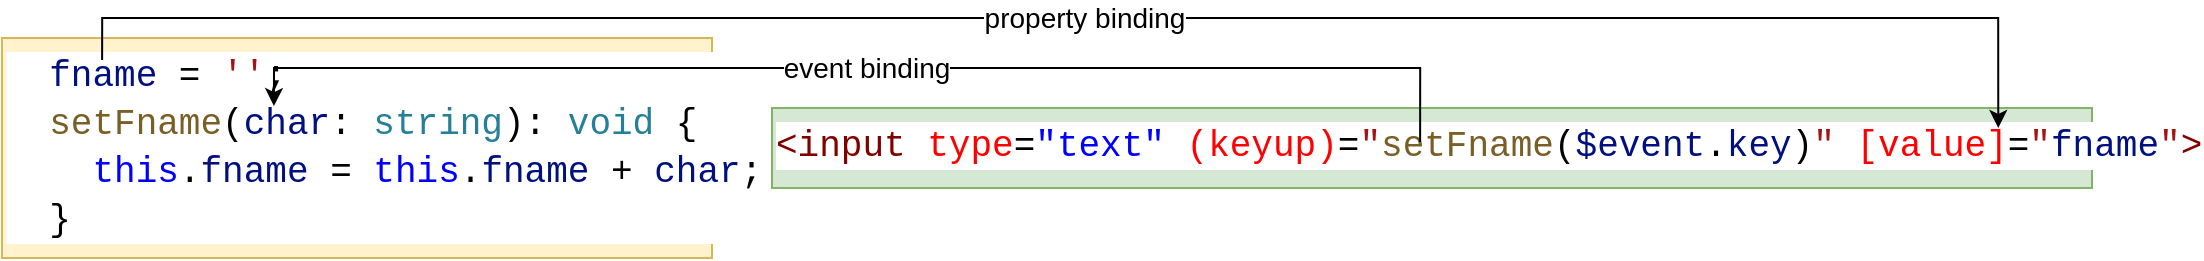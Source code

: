 <mxfile version="14.7.6" type="device"><diagram id="rs47MZBdiqID_HXAhMCf" name="Page-1"><mxGraphModel dx="868" dy="492" grid="1" gridSize="10" guides="1" tooltips="1" connect="1" arrows="1" fold="1" page="1" pageScale="1" pageWidth="850" pageHeight="1100" math="0" shadow="0"><root><mxCell id="0"/><mxCell id="1" parent="0"/><mxCell id="HOYNQZl5QfL2oSvkyfEH-2" value="&lt;div style=&quot;color: rgb(0, 0, 0); background-color: rgb(255, 255, 255); font-family: consolas, &amp;quot;courier new&amp;quot;, monospace; font-weight: normal; font-size: 18px; line-height: 24px;&quot;&gt;&lt;div&gt;&lt;span style=&quot;color: #800000&quot;&gt;&amp;lt;input&lt;/span&gt;&lt;span style=&quot;color: #000000&quot;&gt;&amp;nbsp;&lt;/span&gt;&lt;span style=&quot;color: #ff0000&quot;&gt;type&lt;/span&gt;&lt;span style=&quot;color: #000000&quot;&gt;=&lt;/span&gt;&lt;span style=&quot;color: #0000ff&quot;&gt;&quot;text&quot;&lt;/span&gt;&lt;span style=&quot;color: #000000&quot;&gt;&amp;nbsp;&lt;/span&gt;&lt;span style=&quot;color: #ff0000&quot;&gt;(keyup)&lt;/span&gt;&lt;span style=&quot;color: #000000&quot;&gt;=&lt;/span&gt;&lt;span style=&quot;color: #a31515&quot;&gt;&quot;&lt;/span&gt;&lt;span style=&quot;color: #795e26&quot;&gt;setFname&lt;/span&gt;&lt;span style=&quot;color: #000000&quot;&gt;(&lt;/span&gt;&lt;span style=&quot;color: #001080&quot;&gt;$event&lt;/span&gt;&lt;span style=&quot;color: #000000&quot;&gt;.&lt;/span&gt;&lt;span style=&quot;color: #001080&quot;&gt;key&lt;/span&gt;&lt;span style=&quot;color: #000000&quot;&gt;)&lt;/span&gt;&lt;span style=&quot;color: #a31515&quot;&gt;&quot;&lt;/span&gt;&lt;span style=&quot;color: #000000&quot;&gt;&amp;nbsp;&lt;/span&gt;&lt;span style=&quot;color: #ff0000&quot;&gt;[value]&lt;/span&gt;&lt;span style=&quot;color: #000000&quot;&gt;=&lt;/span&gt;&lt;span style=&quot;color: #a31515&quot;&gt;&quot;&lt;/span&gt;&lt;span style=&quot;color: #001080&quot;&gt;fname&lt;/span&gt;&lt;span style=&quot;color: #a31515&quot;&gt;&quot;&lt;/span&gt;&lt;span style=&quot;color: #800000&quot;&gt;&amp;gt;&lt;/span&gt;&lt;/div&gt;&lt;/div&gt;" style="text;whiteSpace=wrap;html=1;fontSize=13;fillColor=#d5e8d4;strokeColor=#82b366;" vertex="1" parent="1"><mxGeometry x="440" y="235" width="660" height="40" as="geometry"/></mxCell><mxCell id="HOYNQZl5QfL2oSvkyfEH-3" value="&lt;div style=&quot;color: rgb(0, 0, 0); background-color: rgb(255, 255, 255); font-family: consolas, &amp;quot;courier new&amp;quot;, monospace; font-weight: normal; font-size: 18px; line-height: 24px;&quot;&gt;&lt;div&gt;&lt;span style=&quot;color: #000000&quot;&gt;&amp;nbsp;&amp;nbsp;&lt;/span&gt;&lt;span style=&quot;color: #001080&quot;&gt;fname&lt;/span&gt;&lt;span style=&quot;color: #000000&quot;&gt;&amp;nbsp;=&amp;nbsp;&lt;/span&gt;&lt;span style=&quot;color: #a31515&quot;&gt;''&lt;/span&gt;&lt;span style=&quot;color: #000000&quot;&gt;;&lt;/span&gt;&lt;/div&gt;&lt;div&gt;&lt;span style=&quot;color: #000000&quot;&gt;&amp;nbsp;&amp;nbsp;&lt;/span&gt;&lt;span style=&quot;color: #795e26&quot;&gt;setFname&lt;/span&gt;&lt;span style=&quot;color: #000000&quot;&gt;(&lt;/span&gt;&lt;span style=&quot;color: #001080&quot;&gt;char&lt;/span&gt;&lt;span style=&quot;color: #000000&quot;&gt;:&amp;nbsp;&lt;/span&gt;&lt;span style=&quot;color: #267f99&quot;&gt;string&lt;/span&gt;&lt;span style=&quot;color: #000000&quot;&gt;):&amp;nbsp;&lt;/span&gt;&lt;span style=&quot;color: #267f99&quot;&gt;void&lt;/span&gt;&lt;span style=&quot;color: #000000&quot;&gt;&amp;nbsp;{&lt;/span&gt;&lt;/div&gt;&lt;div&gt;&lt;span style=&quot;color: #000000&quot;&gt;&amp;nbsp;&amp;nbsp;&amp;nbsp;&amp;nbsp;&lt;/span&gt;&lt;span style=&quot;color: #0000ff&quot;&gt;this&lt;/span&gt;&lt;span style=&quot;color: #000000&quot;&gt;.&lt;/span&gt;&lt;span style=&quot;color: #001080&quot;&gt;fname&lt;/span&gt;&lt;span style=&quot;color: #000000&quot;&gt;&amp;nbsp;=&amp;nbsp;&lt;/span&gt;&lt;span style=&quot;color: #0000ff&quot;&gt;this&lt;/span&gt;&lt;span style=&quot;color: #000000&quot;&gt;.&lt;/span&gt;&lt;span style=&quot;color: #001080&quot;&gt;fname&lt;/span&gt;&lt;span style=&quot;color: #000000&quot;&gt;&amp;nbsp;+&amp;nbsp;&lt;/span&gt;&lt;span style=&quot;color: #001080&quot;&gt;char&lt;/span&gt;&lt;span style=&quot;color: #000000&quot;&gt;;&lt;/span&gt;&lt;/div&gt;&lt;div&gt;&lt;span style=&quot;color: #000000&quot;&gt;&amp;nbsp;&amp;nbsp;}&lt;/span&gt;&lt;/div&gt;&lt;/div&gt;" style="text;whiteSpace=wrap;html=1;fontSize=13;fillColor=#fff2cc;strokeColor=#d6b656;" vertex="1" parent="1"><mxGeometry x="55" y="200" width="355" height="110" as="geometry"/></mxCell><mxCell id="HOYNQZl5QfL2oSvkyfEH-5" value="event binding" style="edgeStyle=orthogonalEdgeStyle;rounded=0;orthogonalLoop=1;jettySize=auto;html=1;exitX=0.491;exitY=0.3;exitDx=0;exitDy=0;fontSize=14;exitPerimeter=0;entryX=0.383;entryY=0.264;entryDx=0;entryDy=0;entryPerimeter=0;" edge="1" parent="1"><mxGeometry relative="1" as="geometry"><mxPoint x="190.965" y="234.04" as="targetPoint"/><mxPoint x="764.06" y="252" as="sourcePoint"/><Array as="points"><mxPoint x="764" y="215"/><mxPoint x="191" y="215"/></Array></mxGeometry></mxCell><mxCell id="HOYNQZl5QfL2oSvkyfEH-6" value="property binding" style="edgeStyle=orthogonalEdgeStyle;rounded=0;orthogonalLoop=1;jettySize=auto;html=1;exitX=0.141;exitY=0.091;exitDx=0;exitDy=0;fontSize=14;exitPerimeter=0;entryX=0.929;entryY=0.25;entryDx=0;entryDy=0;entryPerimeter=0;" edge="1" parent="1" target="HOYNQZl5QfL2oSvkyfEH-2"><mxGeometry relative="1" as="geometry"><mxPoint x="1051" y="231" as="targetPoint"/><mxPoint x="105.055" y="211.01" as="sourcePoint"/><Array as="points"><mxPoint x="105" y="190"/><mxPoint x="1053" y="190"/></Array></mxGeometry></mxCell></root></mxGraphModel></diagram></mxfile>